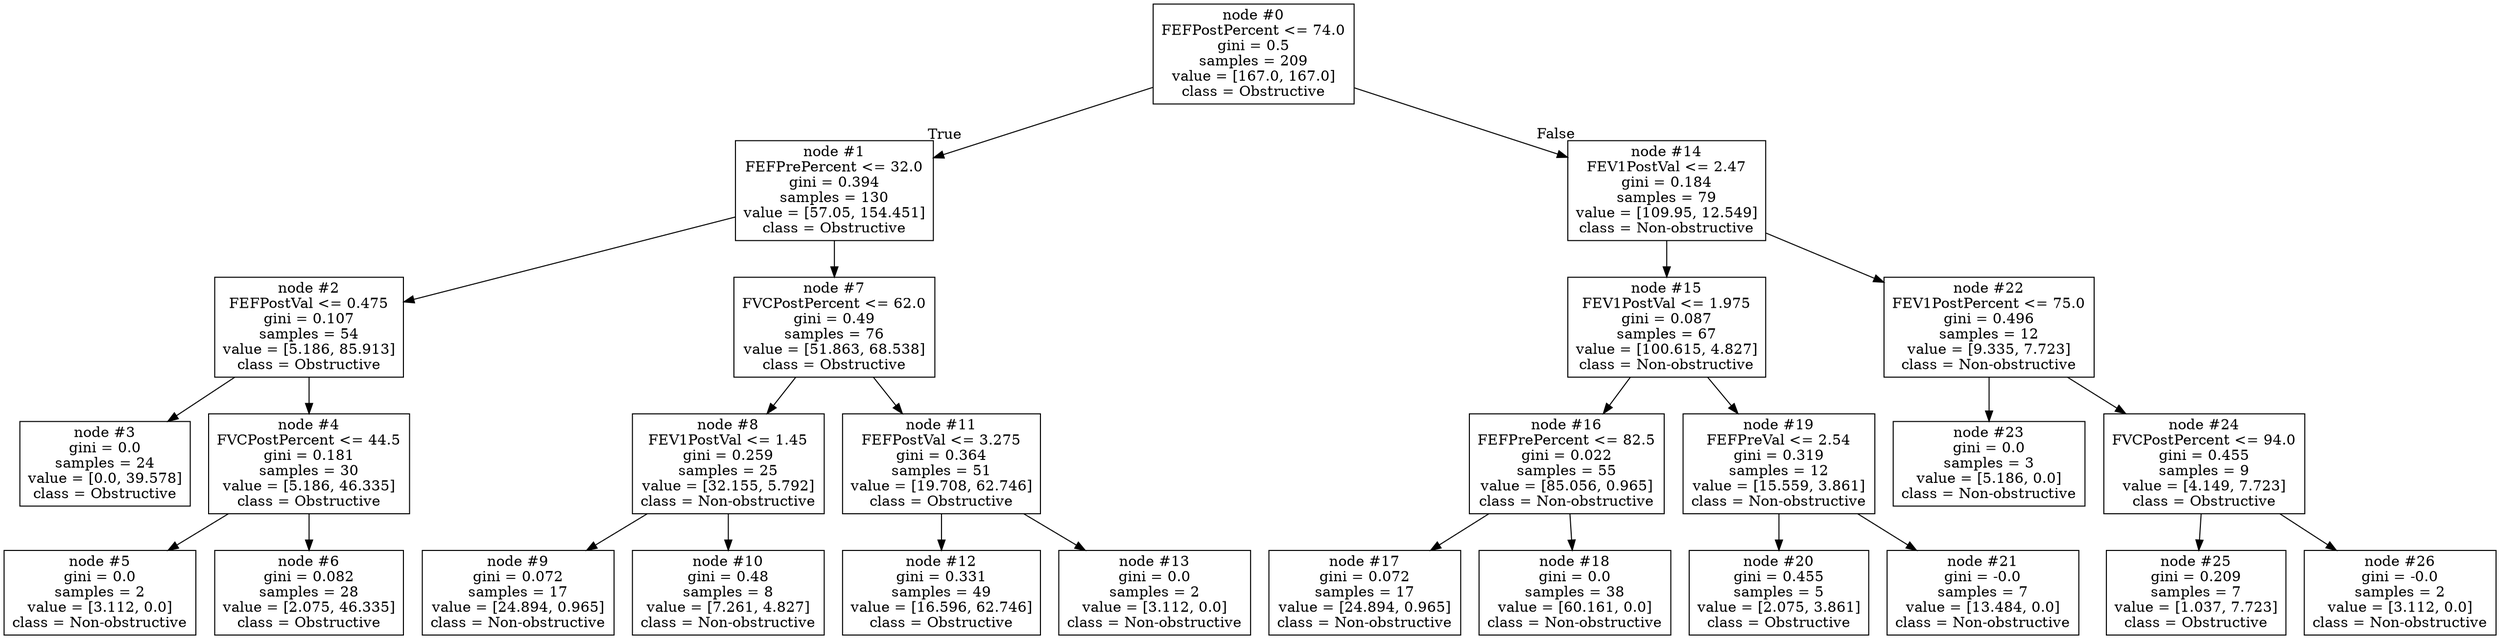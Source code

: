 digraph Tree {
node [shape=box] ;
0 [label="node #0\nFEFPostPercent <= 74.0\ngini = 0.5\nsamples = 209\nvalue = [167.0, 167.0]\nclass = Obstructive"] ;
1 [label="node #1\nFEFPrePercent <= 32.0\ngini = 0.394\nsamples = 130\nvalue = [57.05, 154.451]\nclass = Obstructive"] ;
0 -> 1 [labeldistance=2.5, labelangle=45, headlabel="True"] ;
2 [label="node #2\nFEFPostVal <= 0.475\ngini = 0.107\nsamples = 54\nvalue = [5.186, 85.913]\nclass = Obstructive"] ;
1 -> 2 ;
3 [label="node #3\ngini = 0.0\nsamples = 24\nvalue = [0.0, 39.578]\nclass = Obstructive"] ;
2 -> 3 ;
4 [label="node #4\nFVCPostPercent <= 44.5\ngini = 0.181\nsamples = 30\nvalue = [5.186, 46.335]\nclass = Obstructive"] ;
2 -> 4 ;
5 [label="node #5\ngini = 0.0\nsamples = 2\nvalue = [3.112, 0.0]\nclass = Non-obstructive"] ;
4 -> 5 ;
6 [label="node #6\ngini = 0.082\nsamples = 28\nvalue = [2.075, 46.335]\nclass = Obstructive"] ;
4 -> 6 ;
7 [label="node #7\nFVCPostPercent <= 62.0\ngini = 0.49\nsamples = 76\nvalue = [51.863, 68.538]\nclass = Obstructive"] ;
1 -> 7 ;
8 [label="node #8\nFEV1PostVal <= 1.45\ngini = 0.259\nsamples = 25\nvalue = [32.155, 5.792]\nclass = Non-obstructive"] ;
7 -> 8 ;
9 [label="node #9\ngini = 0.072\nsamples = 17\nvalue = [24.894, 0.965]\nclass = Non-obstructive"] ;
8 -> 9 ;
10 [label="node #10\ngini = 0.48\nsamples = 8\nvalue = [7.261, 4.827]\nclass = Non-obstructive"] ;
8 -> 10 ;
11 [label="node #11\nFEFPostVal <= 3.275\ngini = 0.364\nsamples = 51\nvalue = [19.708, 62.746]\nclass = Obstructive"] ;
7 -> 11 ;
12 [label="node #12\ngini = 0.331\nsamples = 49\nvalue = [16.596, 62.746]\nclass = Obstructive"] ;
11 -> 12 ;
13 [label="node #13\ngini = 0.0\nsamples = 2\nvalue = [3.112, 0.0]\nclass = Non-obstructive"] ;
11 -> 13 ;
14 [label="node #14\nFEV1PostVal <= 2.47\ngini = 0.184\nsamples = 79\nvalue = [109.95, 12.549]\nclass = Non-obstructive"] ;
0 -> 14 [labeldistance=2.5, labelangle=-45, headlabel="False"] ;
15 [label="node #15\nFEV1PostVal <= 1.975\ngini = 0.087\nsamples = 67\nvalue = [100.615, 4.827]\nclass = Non-obstructive"] ;
14 -> 15 ;
16 [label="node #16\nFEFPrePercent <= 82.5\ngini = 0.022\nsamples = 55\nvalue = [85.056, 0.965]\nclass = Non-obstructive"] ;
15 -> 16 ;
17 [label="node #17\ngini = 0.072\nsamples = 17\nvalue = [24.894, 0.965]\nclass = Non-obstructive"] ;
16 -> 17 ;
18 [label="node #18\ngini = 0.0\nsamples = 38\nvalue = [60.161, 0.0]\nclass = Non-obstructive"] ;
16 -> 18 ;
19 [label="node #19\nFEFPreVal <= 2.54\ngini = 0.319\nsamples = 12\nvalue = [15.559, 3.861]\nclass = Non-obstructive"] ;
15 -> 19 ;
20 [label="node #20\ngini = 0.455\nsamples = 5\nvalue = [2.075, 3.861]\nclass = Obstructive"] ;
19 -> 20 ;
21 [label="node #21\ngini = -0.0\nsamples = 7\nvalue = [13.484, 0.0]\nclass = Non-obstructive"] ;
19 -> 21 ;
22 [label="node #22\nFEV1PostPercent <= 75.0\ngini = 0.496\nsamples = 12\nvalue = [9.335, 7.723]\nclass = Non-obstructive"] ;
14 -> 22 ;
23 [label="node #23\ngini = 0.0\nsamples = 3\nvalue = [5.186, 0.0]\nclass = Non-obstructive"] ;
22 -> 23 ;
24 [label="node #24\nFVCPostPercent <= 94.0\ngini = 0.455\nsamples = 9\nvalue = [4.149, 7.723]\nclass = Obstructive"] ;
22 -> 24 ;
25 [label="node #25\ngini = 0.209\nsamples = 7\nvalue = [1.037, 7.723]\nclass = Obstructive"] ;
24 -> 25 ;
26 [label="node #26\ngini = -0.0\nsamples = 2\nvalue = [3.112, 0.0]\nclass = Non-obstructive"] ;
24 -> 26 ;
}